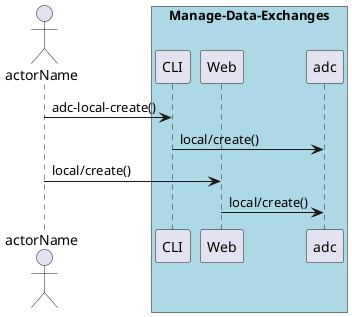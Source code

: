 @startuml
Actor "actorName" as A

box "Manage-Data-Exchanges" #lightblue
participant CLI as CLI
participant Web as Web
participant "adc" as S
A -> CLI : adc-local-create()
CLI -> S : local/create()
A -> Web : local/create()
Web -> S : local/create()
end box

@enduml
